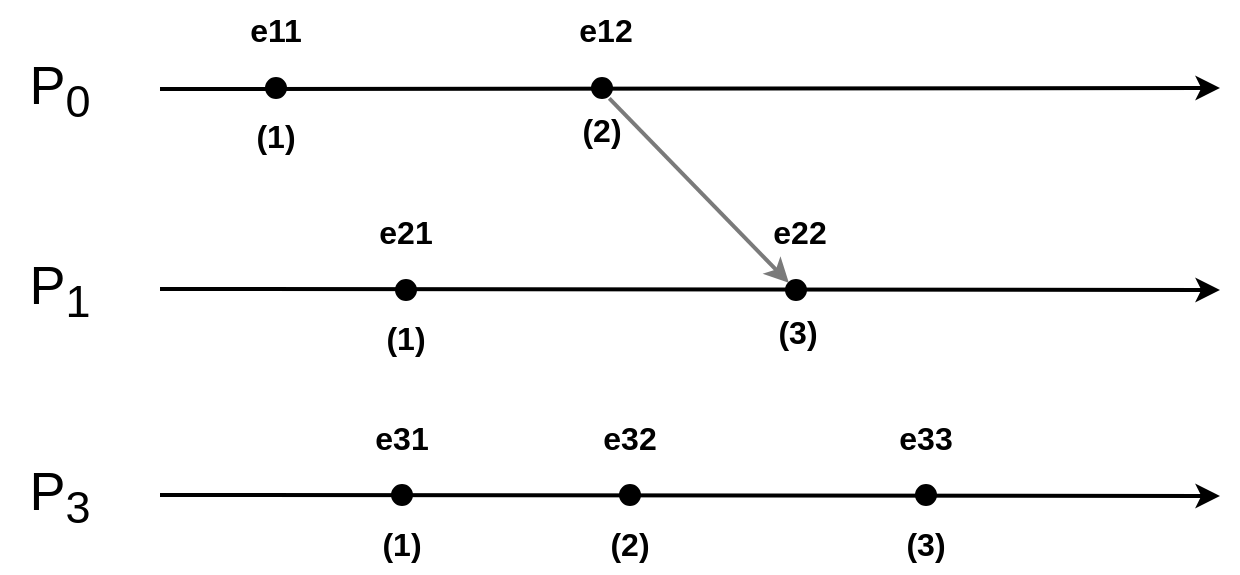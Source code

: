 <mxfile version="28.0.6">
  <diagram name="Página-1" id="qvVeooffO4AFxkoY5dn1">
    <mxGraphModel dx="849" dy="554" grid="1" gridSize="10" guides="1" tooltips="1" connect="1" arrows="1" fold="1" page="1" pageScale="1" pageWidth="827" pageHeight="1169" math="0" shadow="0">
      <root>
        <mxCell id="0" />
        <mxCell id="1" parent="0" />
        <mxCell id="UArxhUXp2m88e8XGttfS-2" value="" style="endArrow=classic;html=1;rounded=0;strokeWidth=2;" parent="1" edge="1">
          <mxGeometry width="50" height="50" relative="1" as="geometry">
            <mxPoint x="207" y="103.5" as="sourcePoint" />
            <mxPoint x="737" y="103" as="targetPoint" />
          </mxGeometry>
        </mxCell>
        <mxCell id="UArxhUXp2m88e8XGttfS-3" value="" style="endArrow=classic;html=1;rounded=0;strokeWidth=2;" parent="1" edge="1">
          <mxGeometry width="50" height="50" relative="1" as="geometry">
            <mxPoint x="207" y="203.5" as="sourcePoint" />
            <mxPoint x="737" y="204" as="targetPoint" />
          </mxGeometry>
        </mxCell>
        <mxCell id="UArxhUXp2m88e8XGttfS-4" value="P&lt;sub&gt;0&lt;/sub&gt;" style="text;html=1;align=center;verticalAlign=middle;whiteSpace=wrap;rounded=0;fontSize=27;" parent="1" vertex="1">
          <mxGeometry x="127" y="89" width="60" height="30" as="geometry" />
        </mxCell>
        <mxCell id="UArxhUXp2m88e8XGttfS-7" value="P&lt;sub&gt;1&lt;/sub&gt;" style="text;html=1;align=center;verticalAlign=middle;whiteSpace=wrap;rounded=0;fontSize=27;" parent="1" vertex="1">
          <mxGeometry x="127" y="189" width="60" height="30" as="geometry" />
        </mxCell>
        <mxCell id="UArxhUXp2m88e8XGttfS-12" value="" style="ellipse;whiteSpace=wrap;html=1;aspect=fixed;fillColor=#000000;" parent="1" vertex="1">
          <mxGeometry x="260" y="98" width="10" height="10" as="geometry" />
        </mxCell>
        <mxCell id="UArxhUXp2m88e8XGttfS-13" value="" style="ellipse;whiteSpace=wrap;html=1;aspect=fixed;fillColor=#000000;" parent="1" vertex="1">
          <mxGeometry x="423" y="98" width="10" height="10" as="geometry" />
        </mxCell>
        <mxCell id="UArxhUXp2m88e8XGttfS-27" value="" style="endArrow=classic;html=1;rounded=0;strokeWidth=2;exitX=0.863;exitY=1.02;exitDx=0;exitDy=0;exitPerimeter=0;strokeColor=#7A7A7A;entryX=0;entryY=0;entryDx=0;entryDy=0;" parent="1" source="UArxhUXp2m88e8XGttfS-13" target="QFRhrHw5YGnMzfKbzeLb-39" edge="1">
          <mxGeometry width="50" height="50" relative="1" as="geometry">
            <mxPoint x="423" y="98.0" as="sourcePoint" />
            <mxPoint x="503" y="170" as="targetPoint" />
          </mxGeometry>
        </mxCell>
        <mxCell id="UArxhUXp2m88e8XGttfS-32" value="&lt;b&gt;e11&lt;/b&gt;" style="text;html=1;align=center;verticalAlign=middle;whiteSpace=wrap;rounded=0;fontSize=16;" parent="1" vertex="1">
          <mxGeometry x="235" y="59" width="60" height="30" as="geometry" />
        </mxCell>
        <mxCell id="QFRhrHw5YGnMzfKbzeLb-2" value="&lt;b&gt;e12&lt;/b&gt;" style="text;html=1;align=center;verticalAlign=middle;whiteSpace=wrap;rounded=0;fontSize=16;" vertex="1" parent="1">
          <mxGeometry x="400" y="59" width="60" height="30" as="geometry" />
        </mxCell>
        <mxCell id="QFRhrHw5YGnMzfKbzeLb-7" value="" style="endArrow=classic;html=1;rounded=0;strokeWidth=2;" edge="1" parent="1">
          <mxGeometry width="50" height="50" relative="1" as="geometry">
            <mxPoint x="207" y="306.5" as="sourcePoint" />
            <mxPoint x="737" y="307" as="targetPoint" />
          </mxGeometry>
        </mxCell>
        <mxCell id="QFRhrHw5YGnMzfKbzeLb-8" value="P&lt;sub&gt;3&lt;/sub&gt;" style="text;html=1;align=center;verticalAlign=middle;whiteSpace=wrap;rounded=0;fontSize=27;" vertex="1" parent="1">
          <mxGeometry x="127" y="292" width="60" height="30" as="geometry" />
        </mxCell>
        <mxCell id="QFRhrHw5YGnMzfKbzeLb-25" value="&lt;b&gt;(1)&lt;/b&gt;" style="text;html=1;align=center;verticalAlign=middle;whiteSpace=wrap;rounded=0;fontSize=16;" vertex="1" parent="1">
          <mxGeometry x="235" y="112" width="60" height="30" as="geometry" />
        </mxCell>
        <mxCell id="QFRhrHw5YGnMzfKbzeLb-26" value="&lt;b&gt;(2)&lt;/b&gt;" style="text;html=1;align=center;verticalAlign=middle;whiteSpace=wrap;rounded=0;fontSize=16;" vertex="1" parent="1">
          <mxGeometry x="398" y="109" width="60" height="30" as="geometry" />
        </mxCell>
        <mxCell id="QFRhrHw5YGnMzfKbzeLb-27" value="" style="ellipse;whiteSpace=wrap;html=1;aspect=fixed;fillColor=#000000;" vertex="1" parent="1">
          <mxGeometry x="325" y="199" width="10" height="10" as="geometry" />
        </mxCell>
        <mxCell id="QFRhrHw5YGnMzfKbzeLb-28" value="&lt;b&gt;e21&lt;/b&gt;" style="text;html=1;align=center;verticalAlign=middle;whiteSpace=wrap;rounded=0;fontSize=16;" vertex="1" parent="1">
          <mxGeometry x="300" y="160" width="60" height="30" as="geometry" />
        </mxCell>
        <mxCell id="QFRhrHw5YGnMzfKbzeLb-29" value="&lt;b&gt;(1)&lt;/b&gt;" style="text;html=1;align=center;verticalAlign=middle;whiteSpace=wrap;rounded=0;fontSize=16;" vertex="1" parent="1">
          <mxGeometry x="300" y="213" width="60" height="30" as="geometry" />
        </mxCell>
        <mxCell id="QFRhrHw5YGnMzfKbzeLb-30" value="" style="ellipse;whiteSpace=wrap;html=1;aspect=fixed;fillColor=#000000;" vertex="1" parent="1">
          <mxGeometry x="323" y="301.5" width="10" height="10" as="geometry" />
        </mxCell>
        <mxCell id="QFRhrHw5YGnMzfKbzeLb-31" value="&lt;b&gt;e31&lt;/b&gt;" style="text;html=1;align=center;verticalAlign=middle;whiteSpace=wrap;rounded=0;fontSize=16;" vertex="1" parent="1">
          <mxGeometry x="298" y="262.5" width="60" height="30" as="geometry" />
        </mxCell>
        <mxCell id="QFRhrHw5YGnMzfKbzeLb-32" value="&lt;b&gt;(1)&lt;/b&gt;" style="text;html=1;align=center;verticalAlign=middle;whiteSpace=wrap;rounded=0;fontSize=16;" vertex="1" parent="1">
          <mxGeometry x="298" y="315.5" width="60" height="30" as="geometry" />
        </mxCell>
        <mxCell id="QFRhrHw5YGnMzfKbzeLb-33" value="" style="ellipse;whiteSpace=wrap;html=1;aspect=fixed;fillColor=#000000;" vertex="1" parent="1">
          <mxGeometry x="437" y="301.5" width="10" height="10" as="geometry" />
        </mxCell>
        <mxCell id="QFRhrHw5YGnMzfKbzeLb-34" value="&lt;b&gt;e32&lt;/b&gt;" style="text;html=1;align=center;verticalAlign=middle;whiteSpace=wrap;rounded=0;fontSize=16;" vertex="1" parent="1">
          <mxGeometry x="412" y="262.5" width="60" height="30" as="geometry" />
        </mxCell>
        <mxCell id="QFRhrHw5YGnMzfKbzeLb-35" value="&lt;b&gt;(2)&lt;/b&gt;" style="text;html=1;align=center;verticalAlign=middle;whiteSpace=wrap;rounded=0;fontSize=16;" vertex="1" parent="1">
          <mxGeometry x="412" y="315.5" width="60" height="30" as="geometry" />
        </mxCell>
        <mxCell id="QFRhrHw5YGnMzfKbzeLb-36" value="" style="ellipse;whiteSpace=wrap;html=1;aspect=fixed;fillColor=#000000;" vertex="1" parent="1">
          <mxGeometry x="585" y="301.5" width="10" height="10" as="geometry" />
        </mxCell>
        <mxCell id="QFRhrHw5YGnMzfKbzeLb-37" value="&lt;b&gt;e33&lt;/b&gt;" style="text;html=1;align=center;verticalAlign=middle;whiteSpace=wrap;rounded=0;fontSize=16;" vertex="1" parent="1">
          <mxGeometry x="560" y="262.5" width="60" height="30" as="geometry" />
        </mxCell>
        <mxCell id="QFRhrHw5YGnMzfKbzeLb-38" value="&lt;b&gt;(3)&lt;/b&gt;" style="text;html=1;align=center;verticalAlign=middle;whiteSpace=wrap;rounded=0;fontSize=16;" vertex="1" parent="1">
          <mxGeometry x="560" y="315.5" width="60" height="30" as="geometry" />
        </mxCell>
        <mxCell id="QFRhrHw5YGnMzfKbzeLb-39" value="" style="ellipse;whiteSpace=wrap;html=1;aspect=fixed;fillColor=#000000;" vertex="1" parent="1">
          <mxGeometry x="520" y="199" width="10" height="10" as="geometry" />
        </mxCell>
        <mxCell id="QFRhrHw5YGnMzfKbzeLb-40" value="&lt;b&gt;e22&lt;/b&gt;" style="text;html=1;align=center;verticalAlign=middle;whiteSpace=wrap;rounded=0;fontSize=16;" vertex="1" parent="1">
          <mxGeometry x="497" y="160" width="60" height="30" as="geometry" />
        </mxCell>
        <mxCell id="QFRhrHw5YGnMzfKbzeLb-41" value="&lt;b&gt;(3)&lt;/b&gt;" style="text;html=1;align=center;verticalAlign=middle;whiteSpace=wrap;rounded=0;fontSize=16;" vertex="1" parent="1">
          <mxGeometry x="496" y="210" width="60" height="30" as="geometry" />
        </mxCell>
      </root>
    </mxGraphModel>
  </diagram>
</mxfile>
